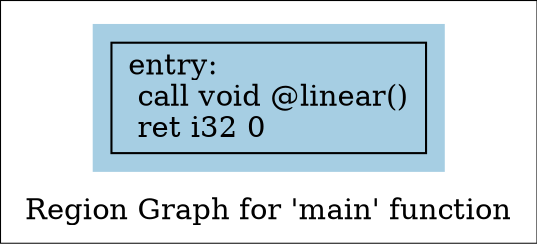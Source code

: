 digraph "Region Graph for 'main' function" {
	label="Region Graph for 'main' function";

	Node0x55e2061ecdb0 [shape=record,label="{entry:\l  call void @linear()\l  ret i32 0\l}"];
	colorscheme = "paired12"
        subgraph cluster_0x55e2061f1590 {
          label = "";
          style = filled;
          color = 1
          Node0x55e2061ecdb0;
        }
}
